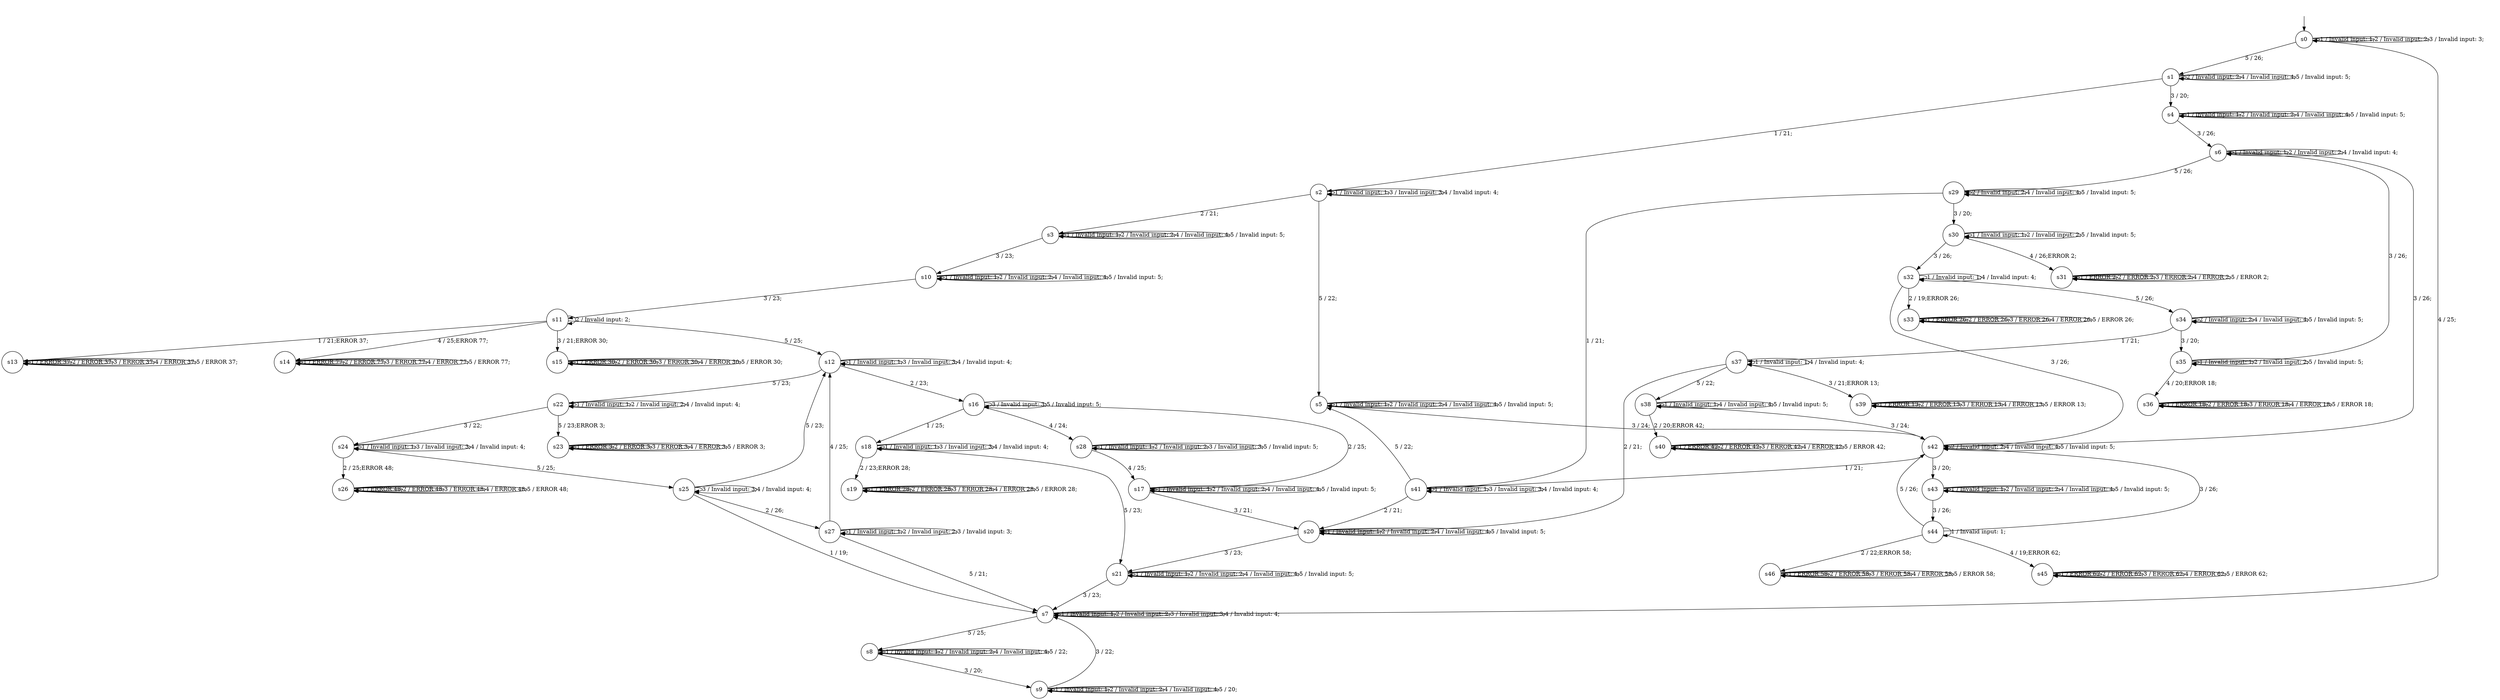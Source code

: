 digraph g {
__start0 [label="" shape="none"];

	s0 [shape="circle" label="s0"];
	s1 [shape="circle" label="s1"];
	s2 [shape="circle" label="s2"];
	s3 [shape="circle" label="s3"];
	s4 [shape="circle" label="s4"];
	s5 [shape="circle" label="s5"];
	s6 [shape="circle" label="s6"];
	s7 [shape="circle" label="s7"];
	s8 [shape="circle" label="s8"];
	s9 [shape="circle" label="s9"];
	s10 [shape="circle" label="s10"];
	s11 [shape="circle" label="s11"];
	s12 [shape="circle" label="s12"];
	s13 [shape="circle" label="s13"];
	s14 [shape="circle" label="s14"];
	s15 [shape="circle" label="s15"];
	s16 [shape="circle" label="s16"];
	s17 [shape="circle" label="s17"];
	s18 [shape="circle" label="s18"];
	s19 [shape="circle" label="s19"];
	s20 [shape="circle" label="s20"];
	s21 [shape="circle" label="s21"];
	s22 [shape="circle" label="s22"];
	s23 [shape="circle" label="s23"];
	s24 [shape="circle" label="s24"];
	s25 [shape="circle" label="s25"];
	s26 [shape="circle" label="s26"];
	s27 [shape="circle" label="s27"];
	s28 [shape="circle" label="s28"];
	s29 [shape="circle" label="s29"];
	s30 [shape="circle" label="s30"];
	s31 [shape="circle" label="s31"];
	s32 [shape="circle" label="s32"];
	s33 [shape="circle" label="s33"];
	s34 [shape="circle" label="s34"];
	s35 [shape="circle" label="s35"];
	s36 [shape="circle" label="s36"];
	s37 [shape="circle" label="s37"];
	s38 [shape="circle" label="s38"];
	s39 [shape="circle" label="s39"];
	s40 [shape="circle" label="s40"];
	s41 [shape="circle" label="s41"];
	s42 [shape="circle" label="s42"];
	s43 [shape="circle" label="s43"];
	s44 [shape="circle" label="s44"];
	s45 [shape="circle" label="s45"];
	s46 [shape="circle" label="s46"];
	s0 -> s0 [label="1 / Invalid input: 1;"];
	s0 -> s0 [label="2 / Invalid input: 2;"];
	s0 -> s0 [label="3 / Invalid input: 3;"];
	s0 -> s7 [label="4 / 25;"];
	s0 -> s1 [label="5 / 26;"];
	s1 -> s2 [label="1 / 21;"];
	s1 -> s1 [label="2 / Invalid input: 2;"];
	s1 -> s4 [label="3 / 20;"];
	s1 -> s1 [label="4 / Invalid input: 4;"];
	s1 -> s1 [label="5 / Invalid input: 5;"];
	s2 -> s2 [label="1 / Invalid input: 1;"];
	s2 -> s3 [label="2 / 21;"];
	s2 -> s2 [label="3 / Invalid input: 3;"];
	s2 -> s2 [label="4 / Invalid input: 4;"];
	s2 -> s5 [label="5 / 22;"];
	s3 -> s3 [label="1 / Invalid input: 1;"];
	s3 -> s3 [label="2 / Invalid input: 2;"];
	s3 -> s10 [label="3 / 23;"];
	s3 -> s3 [label="4 / Invalid input: 4;"];
	s3 -> s3 [label="5 / Invalid input: 5;"];
	s4 -> s4 [label="1 / Invalid input: 1;"];
	s4 -> s4 [label="2 / Invalid input: 2;"];
	s4 -> s6 [label="3 / 26;"];
	s4 -> s4 [label="4 / Invalid input: 4;"];
	s4 -> s4 [label="5 / Invalid input: 5;"];
	s5 -> s5 [label="1 / Invalid input: 1;"];
	s5 -> s5 [label="2 / Invalid input: 2;"];
	s5 -> s42 [label="3 / 24;"];
	s5 -> s5 [label="4 / Invalid input: 4;"];
	s5 -> s5 [label="5 / Invalid input: 5;"];
	s6 -> s6 [label="1 / Invalid input: 1;"];
	s6 -> s6 [label="2 / Invalid input: 2;"];
	s6 -> s42 [label="3 / 26;"];
	s6 -> s6 [label="4 / Invalid input: 4;"];
	s6 -> s29 [label="5 / 26;"];
	s7 -> s7 [label="1 / Invalid input: 1;"];
	s7 -> s7 [label="2 / Invalid input: 2;"];
	s7 -> s7 [label="3 / Invalid input: 3;"];
	s7 -> s7 [label="4 / Invalid input: 4;"];
	s7 -> s8 [label="5 / 25;"];
	s8 -> s8 [label="1 / Invalid input: 1;"];
	s8 -> s8 [label="2 / Invalid input: 2;"];
	s8 -> s9 [label="3 / 20;"];
	s8 -> s8 [label="4 / Invalid input: 4;"];
	s8 -> s8 [label="5 / 22;"];
	s9 -> s9 [label="1 / Invalid input: 1;"];
	s9 -> s9 [label="2 / Invalid input: 2;"];
	s9 -> s7 [label="3 / 22;"];
	s9 -> s9 [label="4 / Invalid input: 4;"];
	s9 -> s9 [label="5 / 20;"];
	s10 -> s10 [label="1 / Invalid input: 1;"];
	s10 -> s10 [label="2 / Invalid input: 2;"];
	s10 -> s11 [label="3 / 23;"];
	s10 -> s10 [label="4 / Invalid input: 4;"];
	s10 -> s10 [label="5 / Invalid input: 5;"];
	s11 -> s13 [label="1 / 21;ERROR 37;"];
	s11 -> s11 [label="2 / Invalid input: 2;"];
	s11 -> s15 [label="3 / 21;ERROR 30;"];
	s11 -> s14 [label="4 / 25;ERROR 77;"];
	s11 -> s12 [label="5 / 25;"];
	s12 -> s12 [label="1 / Invalid input: 1;"];
	s12 -> s16 [label="2 / 23;"];
	s12 -> s12 [label="3 / Invalid input: 3;"];
	s12 -> s12 [label="4 / Invalid input: 4;"];
	s12 -> s22 [label="5 / 23;"];
	s13 -> s13 [label="1 / ERROR 37;"];
	s13 -> s13 [label="2 / ERROR 37;"];
	s13 -> s13 [label="3 / ERROR 37;"];
	s13 -> s13 [label="4 / ERROR 37;"];
	s13 -> s13 [label="5 / ERROR 37;"];
	s14 -> s14 [label="1 / ERROR 77;"];
	s14 -> s14 [label="2 / ERROR 77;"];
	s14 -> s14 [label="3 / ERROR 77;"];
	s14 -> s14 [label="4 / ERROR 77;"];
	s14 -> s14 [label="5 / ERROR 77;"];
	s15 -> s15 [label="1 / ERROR 30;"];
	s15 -> s15 [label="2 / ERROR 30;"];
	s15 -> s15 [label="3 / ERROR 30;"];
	s15 -> s15 [label="4 / ERROR 30;"];
	s15 -> s15 [label="5 / ERROR 30;"];
	s16 -> s18 [label="1 / 25;"];
	s16 -> s17 [label="2 / 25;"];
	s16 -> s16 [label="3 / Invalid input: 3;"];
	s16 -> s28 [label="4 / 24;"];
	s16 -> s16 [label="5 / Invalid input: 5;"];
	s17 -> s17 [label="1 / Invalid input: 1;"];
	s17 -> s17 [label="2 / Invalid input: 2;"];
	s17 -> s20 [label="3 / 21;"];
	s17 -> s17 [label="4 / Invalid input: 4;"];
	s17 -> s17 [label="5 / Invalid input: 5;"];
	s18 -> s18 [label="1 / Invalid input: 1;"];
	s18 -> s19 [label="2 / 23;ERROR 28;"];
	s18 -> s18 [label="3 / Invalid input: 3;"];
	s18 -> s18 [label="4 / Invalid input: 4;"];
	s18 -> s21 [label="5 / 23;"];
	s19 -> s19 [label="1 / ERROR 28;"];
	s19 -> s19 [label="2 / ERROR 28;"];
	s19 -> s19 [label="3 / ERROR 28;"];
	s19 -> s19 [label="4 / ERROR 28;"];
	s19 -> s19 [label="5 / ERROR 28;"];
	s20 -> s20 [label="1 / Invalid input: 1;"];
	s20 -> s20 [label="2 / Invalid input: 2;"];
	s20 -> s21 [label="3 / 23;"];
	s20 -> s20 [label="4 / Invalid input: 4;"];
	s20 -> s20 [label="5 / Invalid input: 5;"];
	s21 -> s21 [label="1 / Invalid input: 1;"];
	s21 -> s21 [label="2 / Invalid input: 2;"];
	s21 -> s7 [label="3 / 23;"];
	s21 -> s21 [label="4 / Invalid input: 4;"];
	s21 -> s21 [label="5 / Invalid input: 5;"];
	s22 -> s22 [label="1 / Invalid input: 1;"];
	s22 -> s22 [label="2 / Invalid input: 2;"];
	s22 -> s24 [label="3 / 22;"];
	s22 -> s22 [label="4 / Invalid input: 4;"];
	s22 -> s23 [label="5 / 23;ERROR 3;"];
	s23 -> s23 [label="1 / ERROR 3;"];
	s23 -> s23 [label="2 / ERROR 3;"];
	s23 -> s23 [label="3 / ERROR 3;"];
	s23 -> s23 [label="4 / ERROR 3;"];
	s23 -> s23 [label="5 / ERROR 3;"];
	s24 -> s24 [label="1 / Invalid input: 1;"];
	s24 -> s26 [label="2 / 25;ERROR 48;"];
	s24 -> s24 [label="3 / Invalid input: 3;"];
	s24 -> s24 [label="4 / Invalid input: 4;"];
	s24 -> s25 [label="5 / 25;"];
	s25 -> s7 [label="1 / 19;"];
	s25 -> s27 [label="2 / 26;"];
	s25 -> s25 [label="3 / Invalid input: 3;"];
	s25 -> s25 [label="4 / Invalid input: 4;"];
	s25 -> s12 [label="5 / 23;"];
	s26 -> s26 [label="1 / ERROR 48;"];
	s26 -> s26 [label="2 / ERROR 48;"];
	s26 -> s26 [label="3 / ERROR 48;"];
	s26 -> s26 [label="4 / ERROR 48;"];
	s26 -> s26 [label="5 / ERROR 48;"];
	s27 -> s27 [label="1 / Invalid input: 1;"];
	s27 -> s27 [label="2 / Invalid input: 2;"];
	s27 -> s27 [label="3 / Invalid input: 3;"];
	s27 -> s12 [label="4 / 25;"];
	s27 -> s7 [label="5 / 21;"];
	s28 -> s28 [label="1 / Invalid input: 1;"];
	s28 -> s28 [label="2 / Invalid input: 2;"];
	s28 -> s28 [label="3 / Invalid input: 3;"];
	s28 -> s17 [label="4 / 25;"];
	s28 -> s28 [label="5 / Invalid input: 5;"];
	s29 -> s41 [label="1 / 21;"];
	s29 -> s29 [label="2 / Invalid input: 2;"];
	s29 -> s30 [label="3 / 20;"];
	s29 -> s29 [label="4 / Invalid input: 4;"];
	s29 -> s29 [label="5 / Invalid input: 5;"];
	s30 -> s30 [label="1 / Invalid input: 1;"];
	s30 -> s30 [label="2 / Invalid input: 2;"];
	s30 -> s32 [label="3 / 26;"];
	s30 -> s31 [label="4 / 26;ERROR 2;"];
	s30 -> s30 [label="5 / Invalid input: 5;"];
	s31 -> s31 [label="1 / ERROR 2;"];
	s31 -> s31 [label="2 / ERROR 2;"];
	s31 -> s31 [label="3 / ERROR 2;"];
	s31 -> s31 [label="4 / ERROR 2;"];
	s31 -> s31 [label="5 / ERROR 2;"];
	s32 -> s32 [label="1 / Invalid input: 1;"];
	s32 -> s33 [label="2 / 19;ERROR 26;"];
	s32 -> s42 [label="3 / 26;"];
	s32 -> s32 [label="4 / Invalid input: 4;"];
	s32 -> s34 [label="5 / 26;"];
	s33 -> s33 [label="1 / ERROR 26;"];
	s33 -> s33 [label="2 / ERROR 26;"];
	s33 -> s33 [label="3 / ERROR 26;"];
	s33 -> s33 [label="4 / ERROR 26;"];
	s33 -> s33 [label="5 / ERROR 26;"];
	s34 -> s37 [label="1 / 21;"];
	s34 -> s34 [label="2 / Invalid input: 2;"];
	s34 -> s35 [label="3 / 20;"];
	s34 -> s34 [label="4 / Invalid input: 4;"];
	s34 -> s34 [label="5 / Invalid input: 5;"];
	s35 -> s35 [label="1 / Invalid input: 1;"];
	s35 -> s35 [label="2 / Invalid input: 2;"];
	s35 -> s6 [label="3 / 26;"];
	s35 -> s36 [label="4 / 20;ERROR 18;"];
	s35 -> s35 [label="5 / Invalid input: 5;"];
	s36 -> s36 [label="1 / ERROR 18;"];
	s36 -> s36 [label="2 / ERROR 18;"];
	s36 -> s36 [label="3 / ERROR 18;"];
	s36 -> s36 [label="4 / ERROR 18;"];
	s36 -> s36 [label="5 / ERROR 18;"];
	s37 -> s37 [label="1 / Invalid input: 1;"];
	s37 -> s20 [label="2 / 21;"];
	s37 -> s39 [label="3 / 21;ERROR 13;"];
	s37 -> s37 [label="4 / Invalid input: 4;"];
	s37 -> s38 [label="5 / 22;"];
	s38 -> s38 [label="1 / Invalid input: 1;"];
	s38 -> s40 [label="2 / 20;ERROR 42;"];
	s38 -> s42 [label="3 / 24;"];
	s38 -> s38 [label="4 / Invalid input: 4;"];
	s38 -> s38 [label="5 / Invalid input: 5;"];
	s39 -> s39 [label="1 / ERROR 13;"];
	s39 -> s39 [label="2 / ERROR 13;"];
	s39 -> s39 [label="3 / ERROR 13;"];
	s39 -> s39 [label="4 / ERROR 13;"];
	s39 -> s39 [label="5 / ERROR 13;"];
	s40 -> s40 [label="1 / ERROR 42;"];
	s40 -> s40 [label="2 / ERROR 42;"];
	s40 -> s40 [label="3 / ERROR 42;"];
	s40 -> s40 [label="4 / ERROR 42;"];
	s40 -> s40 [label="5 / ERROR 42;"];
	s41 -> s41 [label="1 / Invalid input: 1;"];
	s41 -> s20 [label="2 / 21;"];
	s41 -> s41 [label="3 / Invalid input: 3;"];
	s41 -> s41 [label="4 / Invalid input: 4;"];
	s41 -> s5 [label="5 / 22;"];
	s42 -> s41 [label="1 / 21;"];
	s42 -> s42 [label="2 / Invalid input: 2;"];
	s42 -> s43 [label="3 / 20;"];
	s42 -> s42 [label="4 / Invalid input: 4;"];
	s42 -> s42 [label="5 / Invalid input: 5;"];
	s43 -> s43 [label="1 / Invalid input: 1;"];
	s43 -> s43 [label="2 / Invalid input: 2;"];
	s43 -> s44 [label="3 / 26;"];
	s43 -> s43 [label="4 / Invalid input: 4;"];
	s43 -> s43 [label="5 / Invalid input: 5;"];
	s44 -> s44 [label="1 / Invalid input: 1;"];
	s44 -> s46 [label="2 / 22;ERROR 58;"];
	s44 -> s42 [label="3 / 26;"];
	s44 -> s45 [label="4 / 19;ERROR 62;"];
	s44 -> s42 [label="5 / 26;"];
	s45 -> s45 [label="1 / ERROR 62;"];
	s45 -> s45 [label="2 / ERROR 62;"];
	s45 -> s45 [label="3 / ERROR 62;"];
	s45 -> s45 [label="4 / ERROR 62;"];
	s45 -> s45 [label="5 / ERROR 62;"];
	s46 -> s46 [label="1 / ERROR 58;"];
	s46 -> s46 [label="2 / ERROR 58;"];
	s46 -> s46 [label="3 / ERROR 58;"];
	s46 -> s46 [label="4 / ERROR 58;"];
	s46 -> s46 [label="5 / ERROR 58;"];

__start0 -> s0;
}
